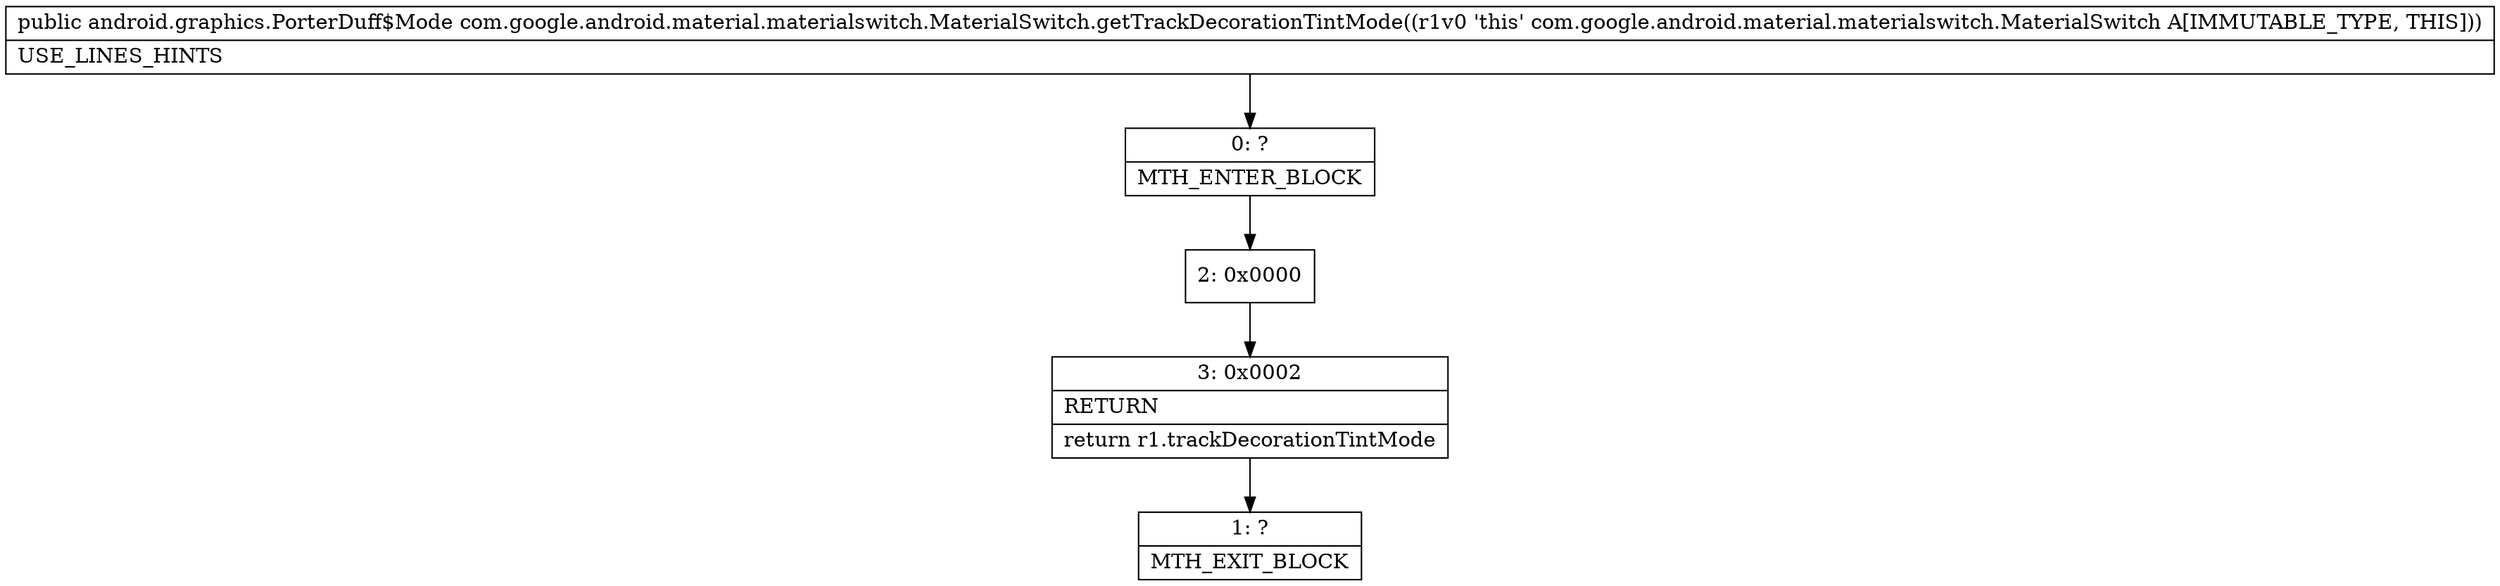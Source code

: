 digraph "CFG forcom.google.android.material.materialswitch.MaterialSwitch.getTrackDecorationTintMode()Landroid\/graphics\/PorterDuff$Mode;" {
Node_0 [shape=record,label="{0\:\ ?|MTH_ENTER_BLOCK\l}"];
Node_2 [shape=record,label="{2\:\ 0x0000}"];
Node_3 [shape=record,label="{3\:\ 0x0002|RETURN\l|return r1.trackDecorationTintMode\l}"];
Node_1 [shape=record,label="{1\:\ ?|MTH_EXIT_BLOCK\l}"];
MethodNode[shape=record,label="{public android.graphics.PorterDuff$Mode com.google.android.material.materialswitch.MaterialSwitch.getTrackDecorationTintMode((r1v0 'this' com.google.android.material.materialswitch.MaterialSwitch A[IMMUTABLE_TYPE, THIS]))  | USE_LINES_HINTS\l}"];
MethodNode -> Node_0;Node_0 -> Node_2;
Node_2 -> Node_3;
Node_3 -> Node_1;
}

